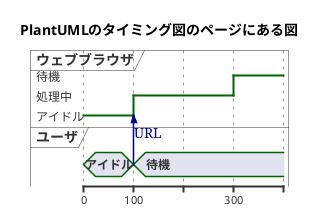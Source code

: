 @startuml timing_chart_test
title PlantUMLのタイミング図のページにある図

robust "ウェブブラウザ" as WB
concise "ユーザ" as WU

@0
WU is アイドル
WB is アイドル

@100
WU -> WB : URL
WU is 待機
WB is 処理中

@300
WB is 待機
@enduml